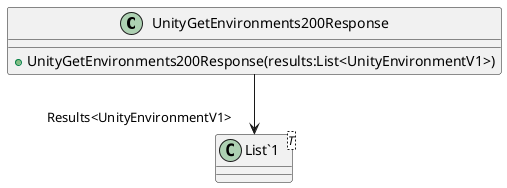 @startuml
class UnityGetEnvironments200Response {
    + UnityGetEnvironments200Response(results:List<UnityEnvironmentV1>)
}
class "List`1"<T> {
}
UnityGetEnvironments200Response --> "Results<UnityEnvironmentV1>" "List`1"
@enduml
